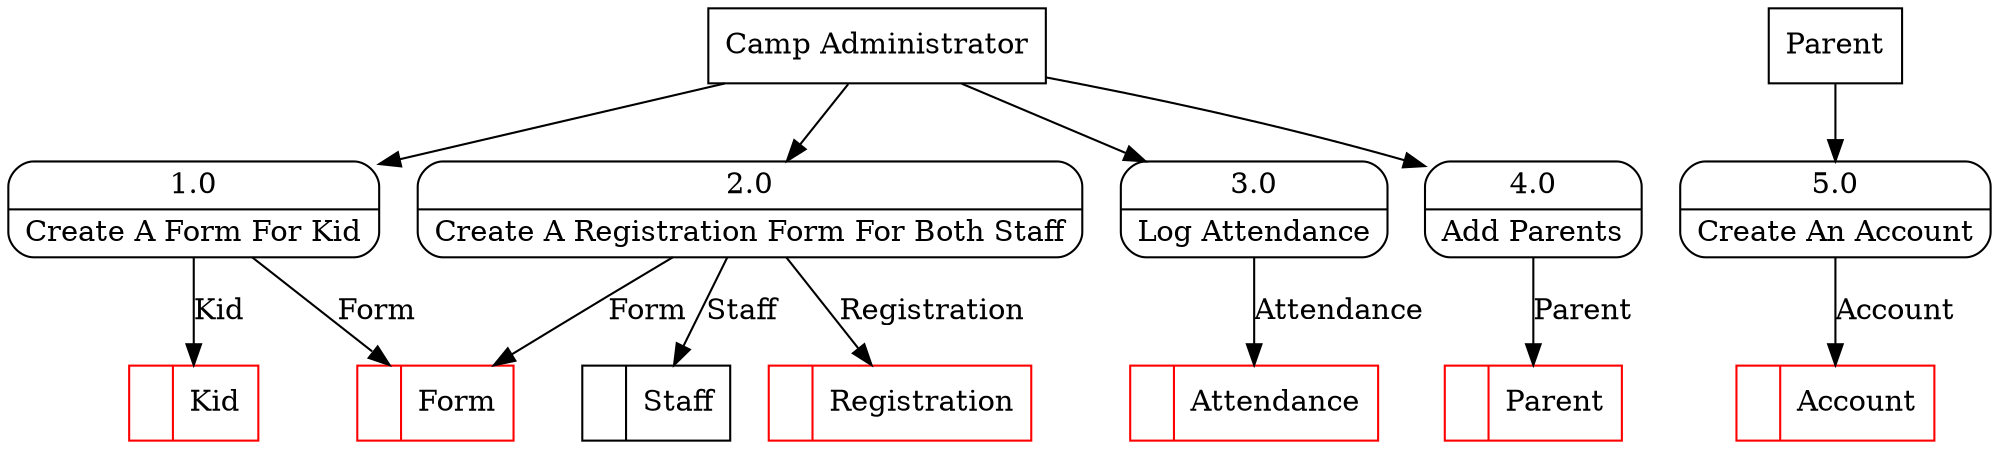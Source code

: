 digraph dfd2{ 
node[shape=record]
200 [label="<f0>  |<f1> Form " color=red];
201 [label="<f0>  |<f1> Kid " color=red];
202 [label="<f0>  |<f1> Staff " ];
203 [label="<f0>  |<f1> Attendance " color=red];
204 [label="<f0>  |<f1> Parent " color=red];
205 [label="<f0>  |<f1> Account " color=red];
206 [label="<f0>  |<f1> Registration " color=red];
207 [label="Camp Administrator" shape=box];
208 [label="Parent" shape=box];
209 [label="{<f0> 1.0|<f1> Create A Form For Kid }" shape=Mrecord];
210 [label="{<f0> 2.0|<f1> Create A Registration Form For Both Staff }" shape=Mrecord];
211 [label="{<f0> 3.0|<f1> Log Attendance }" shape=Mrecord];
212 [label="{<f0> 4.0|<f1> Add Parents }" shape=Mrecord];
213 [label="{<f0> 5.0|<f1> Create An Account }" shape=Mrecord];
207 -> 209
207 -> 210
207 -> 211
207 -> 212
208 -> 213
209 -> 200 [label="Form"]
209 -> 201 [label="Kid"]
210 -> 202 [label="Staff"]
210 -> 200 [label="Form"]
211 -> 203 [label="Attendance"]
212 -> 204 [label="Parent"]
213 -> 205 [label="Account"]
210 -> 206 [label="Registration"]
}